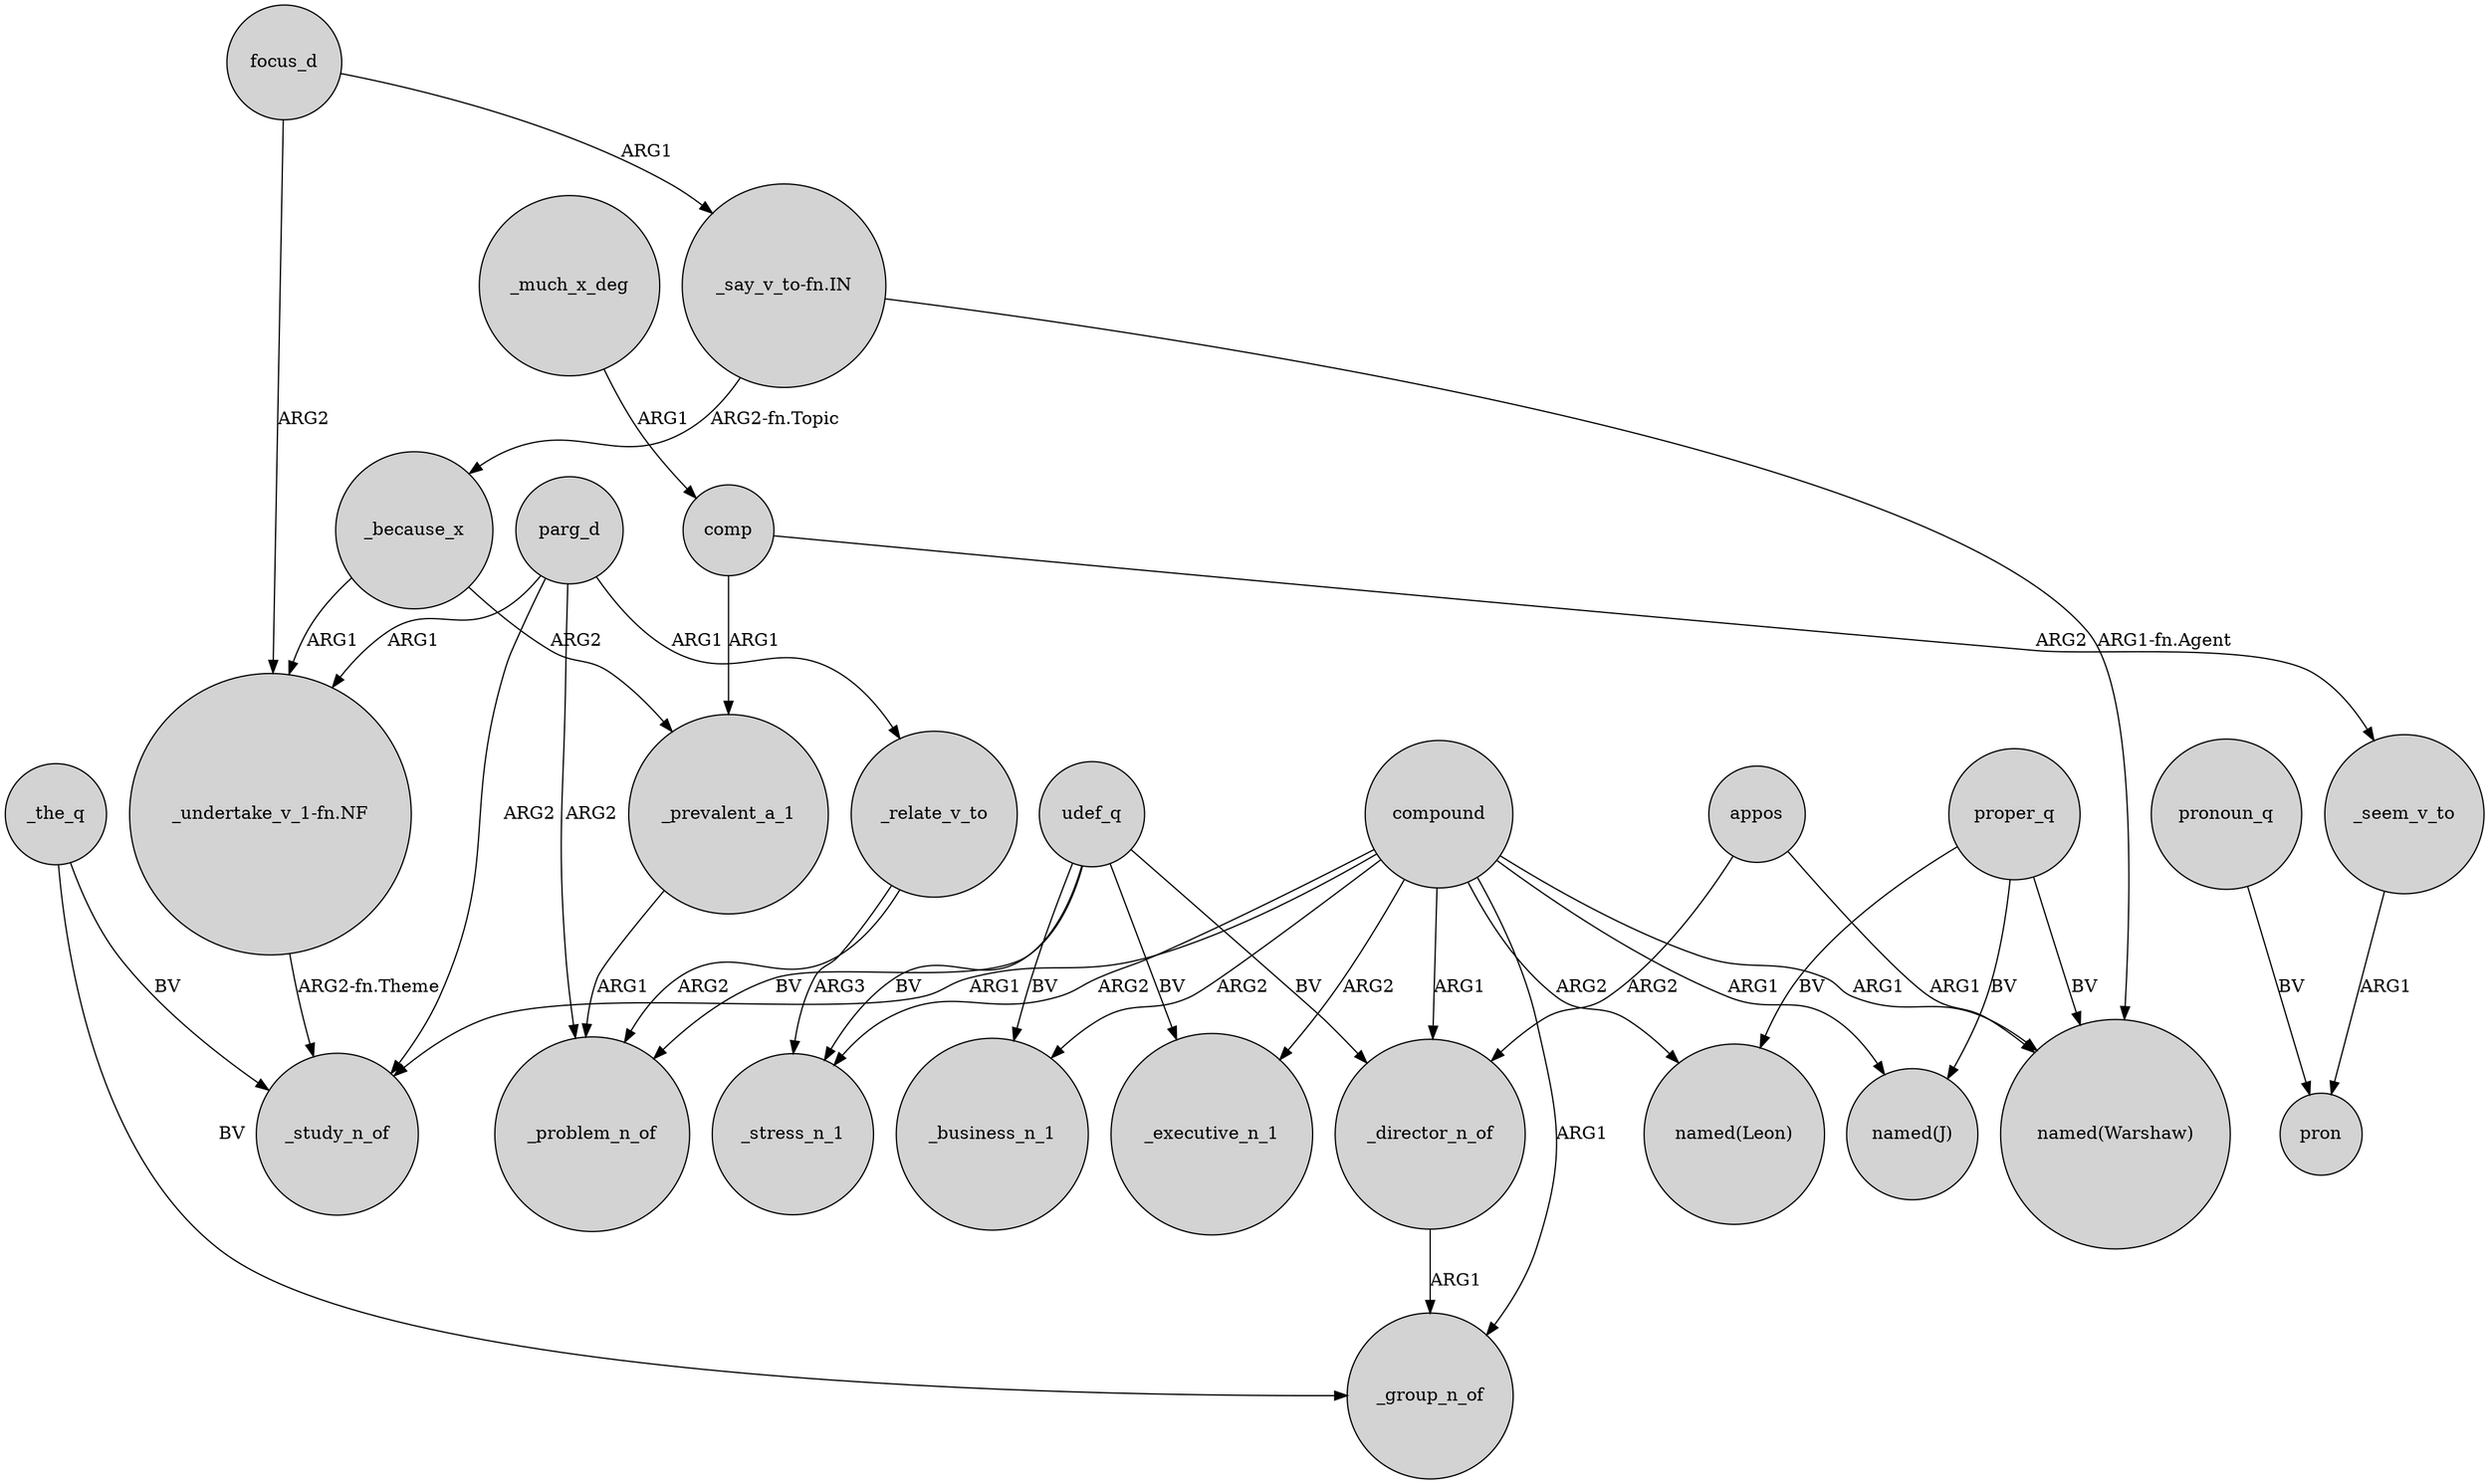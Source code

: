 digraph {
	node [shape=circle style=filled]
	_the_q -> _study_n_of [label=BV]
	"_say_v_to-fn.IN" -> "named(Warshaw)" [label="ARG1-fn.Agent"]
	_relate_v_to -> _problem_n_of [label=ARG2]
	proper_q -> "named(Warshaw)" [label=BV]
	udef_q -> _stress_n_1 [label=BV]
	proper_q -> "named(Leon)" [label=BV]
	comp -> _prevalent_a_1 [label=ARG1]
	udef_q -> _executive_n_1 [label=BV]
	"_undertake_v_1-fn.NF" -> _study_n_of [label="ARG2-fn.Theme"]
	parg_d -> _study_n_of [label=ARG2]
	parg_d -> _relate_v_to [label=ARG1]
	compound -> "named(Leon)" [label=ARG2]
	_director_n_of -> _group_n_of [label=ARG1]
	proper_q -> "named(J)" [label=BV]
	udef_q -> _problem_n_of [label=BV]
	_the_q -> _group_n_of [label=BV]
	_seem_v_to -> pron [label=ARG1]
	"_say_v_to-fn.IN" -> _because_x [label="ARG2-fn.Topic"]
	pronoun_q -> pron [label=BV]
	parg_d -> _problem_n_of [label=ARG2]
	parg_d -> "_undertake_v_1-fn.NF" [label=ARG1]
	_because_x -> _prevalent_a_1 [label=ARG2]
	compound -> "named(Warshaw)" [label=ARG1]
	compound -> _business_n_1 [label=ARG2]
	focus_d -> "_undertake_v_1-fn.NF" [label=ARG2]
	compound -> _study_n_of [label=ARG1]
	comp -> _seem_v_to [label=ARG2]
	_relate_v_to -> _stress_n_1 [label=ARG3]
	udef_q -> _business_n_1 [label=BV]
	compound -> _stress_n_1 [label=ARG2]
	_because_x -> "_undertake_v_1-fn.NF" [label=ARG1]
	_much_x_deg -> comp [label=ARG1]
	appos -> "named(Warshaw)" [label=ARG1]
	compound -> _director_n_of [label=ARG1]
	compound -> _executive_n_1 [label=ARG2]
	_prevalent_a_1 -> _problem_n_of [label=ARG1]
	appos -> _director_n_of [label=ARG2]
	compound -> _group_n_of [label=ARG1]
	udef_q -> _director_n_of [label=BV]
	focus_d -> "_say_v_to-fn.IN" [label=ARG1]
	compound -> "named(J)" [label=ARG1]
}
